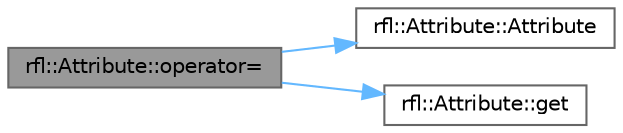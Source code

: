digraph "rfl::Attribute::operator="
{
 // LATEX_PDF_SIZE
  bgcolor="transparent";
  edge [fontname=Helvetica,fontsize=10,labelfontname=Helvetica,labelfontsize=10];
  node [fontname=Helvetica,fontsize=10,shape=box,height=0.2,width=0.4];
  rankdir="LR";
  Node1 [id="Node000001",label="rfl::Attribute::operator=",height=0.2,width=0.4,color="gray40", fillcolor="grey60", style="filled", fontcolor="black",tooltip="Assigns the underlying object."];
  Node1 -> Node2 [id="edge1_Node000001_Node000002",color="steelblue1",style="solid",tooltip=" "];
  Node2 [id="Node000002",label="rfl::Attribute::Attribute",height=0.2,width=0.4,color="grey40", fillcolor="white", style="filled",URL="$structrfl_1_1_attribute.html#a18f18938fa49526d8cb1c3a964050d20",tooltip=" "];
  Node1 -> Node3 [id="edge2_Node000001_Node000003",color="steelblue1",style="solid",tooltip=" "];
  Node3 [id="Node000003",label="rfl::Attribute::get",height=0.2,width=0.4,color="grey40", fillcolor="white", style="filled",URL="$structrfl_1_1_attribute.html#af67cfbe6013ab316823976ec797c0595",tooltip="Returns the underlying object."];
}
